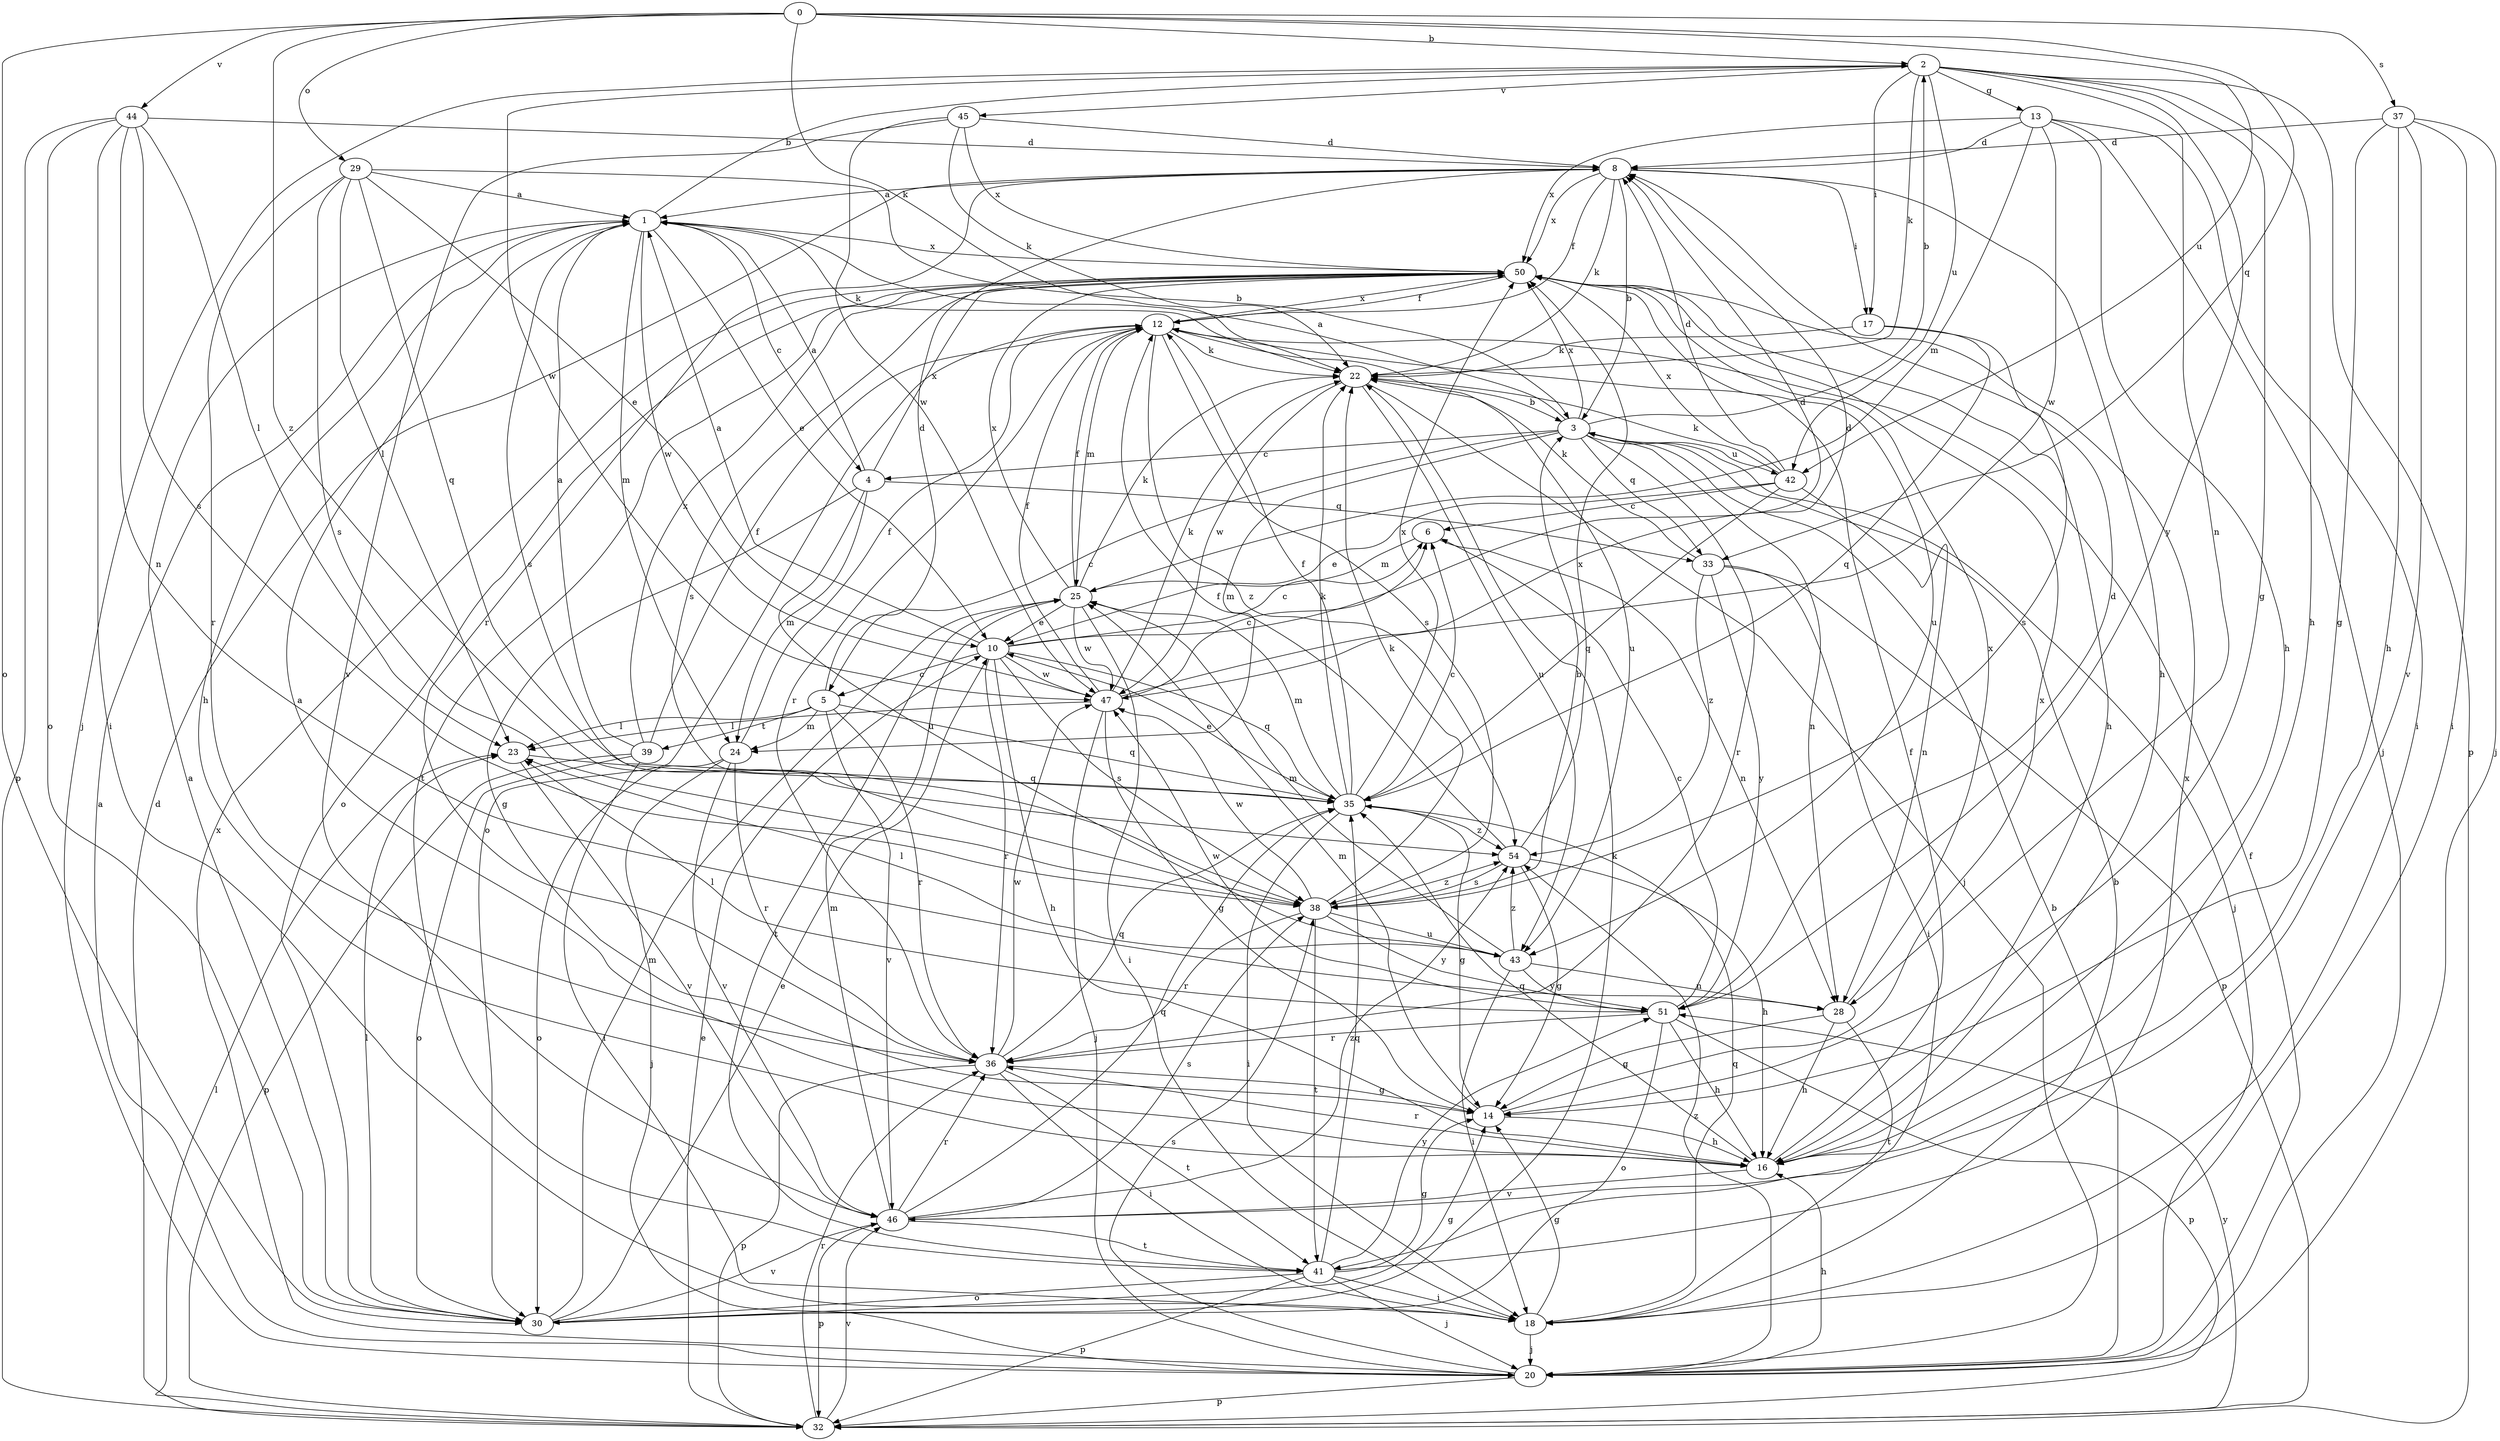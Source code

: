strict digraph  {
0;
1;
2;
3;
4;
5;
6;
8;
10;
12;
13;
14;
16;
17;
18;
20;
22;
23;
24;
25;
28;
29;
30;
32;
33;
35;
36;
37;
38;
39;
41;
42;
43;
44;
45;
46;
47;
50;
51;
54;
0 -> 2  [label=b];
0 -> 22  [label=k];
0 -> 29  [label=o];
0 -> 30  [label=o];
0 -> 33  [label=q];
0 -> 37  [label=s];
0 -> 42  [label=u];
0 -> 44  [label=v];
0 -> 54  [label=z];
1 -> 2  [label=b];
1 -> 4  [label=c];
1 -> 10  [label=e];
1 -> 16  [label=h];
1 -> 22  [label=k];
1 -> 24  [label=m];
1 -> 38  [label=s];
1 -> 47  [label=w];
1 -> 50  [label=x];
2 -> 13  [label=g];
2 -> 14  [label=g];
2 -> 16  [label=h];
2 -> 17  [label=i];
2 -> 20  [label=j];
2 -> 22  [label=k];
2 -> 28  [label=n];
2 -> 32  [label=p];
2 -> 42  [label=u];
2 -> 45  [label=v];
2 -> 47  [label=w];
2 -> 51  [label=y];
3 -> 1  [label=a];
3 -> 2  [label=b];
3 -> 4  [label=c];
3 -> 5  [label=c];
3 -> 20  [label=j];
3 -> 24  [label=m];
3 -> 28  [label=n];
3 -> 33  [label=q];
3 -> 36  [label=r];
3 -> 42  [label=u];
3 -> 50  [label=x];
4 -> 1  [label=a];
4 -> 14  [label=g];
4 -> 24  [label=m];
4 -> 33  [label=q];
4 -> 43  [label=u];
4 -> 50  [label=x];
5 -> 8  [label=d];
5 -> 23  [label=l];
5 -> 24  [label=m];
5 -> 35  [label=q];
5 -> 36  [label=r];
5 -> 39  [label=t];
5 -> 46  [label=v];
6 -> 25  [label=m];
6 -> 28  [label=n];
8 -> 1  [label=a];
8 -> 3  [label=b];
8 -> 12  [label=f];
8 -> 16  [label=h];
8 -> 17  [label=i];
8 -> 22  [label=k];
8 -> 36  [label=r];
8 -> 50  [label=x];
10 -> 1  [label=a];
10 -> 5  [label=c];
10 -> 6  [label=c];
10 -> 8  [label=d];
10 -> 16  [label=h];
10 -> 35  [label=q];
10 -> 36  [label=r];
10 -> 38  [label=s];
10 -> 47  [label=w];
12 -> 22  [label=k];
12 -> 25  [label=m];
12 -> 30  [label=o];
12 -> 36  [label=r];
12 -> 38  [label=s];
12 -> 43  [label=u];
12 -> 50  [label=x];
12 -> 54  [label=z];
13 -> 8  [label=d];
13 -> 16  [label=h];
13 -> 18  [label=i];
13 -> 20  [label=j];
13 -> 25  [label=m];
13 -> 47  [label=w];
13 -> 50  [label=x];
14 -> 16  [label=h];
14 -> 25  [label=m];
14 -> 50  [label=x];
16 -> 1  [label=a];
16 -> 12  [label=f];
16 -> 35  [label=q];
16 -> 36  [label=r];
16 -> 46  [label=v];
17 -> 22  [label=k];
17 -> 35  [label=q];
17 -> 38  [label=s];
18 -> 3  [label=b];
18 -> 14  [label=g];
18 -> 20  [label=j];
18 -> 35  [label=q];
20 -> 1  [label=a];
20 -> 3  [label=b];
20 -> 12  [label=f];
20 -> 16  [label=h];
20 -> 32  [label=p];
20 -> 38  [label=s];
20 -> 50  [label=x];
20 -> 54  [label=z];
22 -> 3  [label=b];
22 -> 20  [label=j];
22 -> 43  [label=u];
22 -> 47  [label=w];
23 -> 35  [label=q];
23 -> 46  [label=v];
24 -> 12  [label=f];
24 -> 20  [label=j];
24 -> 30  [label=o];
24 -> 36  [label=r];
24 -> 46  [label=v];
25 -> 10  [label=e];
25 -> 12  [label=f];
25 -> 18  [label=i];
25 -> 22  [label=k];
25 -> 41  [label=t];
25 -> 47  [label=w];
25 -> 50  [label=x];
28 -> 14  [label=g];
28 -> 16  [label=h];
28 -> 41  [label=t];
28 -> 50  [label=x];
29 -> 1  [label=a];
29 -> 3  [label=b];
29 -> 10  [label=e];
29 -> 23  [label=l];
29 -> 35  [label=q];
29 -> 36  [label=r];
29 -> 38  [label=s];
30 -> 1  [label=a];
30 -> 10  [label=e];
30 -> 14  [label=g];
30 -> 22  [label=k];
30 -> 23  [label=l];
30 -> 25  [label=m];
30 -> 46  [label=v];
32 -> 8  [label=d];
32 -> 10  [label=e];
32 -> 23  [label=l];
32 -> 36  [label=r];
32 -> 46  [label=v];
32 -> 51  [label=y];
33 -> 18  [label=i];
33 -> 22  [label=k];
33 -> 32  [label=p];
33 -> 51  [label=y];
33 -> 54  [label=z];
35 -> 6  [label=c];
35 -> 10  [label=e];
35 -> 12  [label=f];
35 -> 14  [label=g];
35 -> 18  [label=i];
35 -> 22  [label=k];
35 -> 25  [label=m];
35 -> 50  [label=x];
35 -> 54  [label=z];
36 -> 14  [label=g];
36 -> 18  [label=i];
36 -> 32  [label=p];
36 -> 35  [label=q];
36 -> 41  [label=t];
36 -> 47  [label=w];
37 -> 8  [label=d];
37 -> 14  [label=g];
37 -> 16  [label=h];
37 -> 18  [label=i];
37 -> 20  [label=j];
37 -> 46  [label=v];
38 -> 3  [label=b];
38 -> 22  [label=k];
38 -> 36  [label=r];
38 -> 41  [label=t];
38 -> 43  [label=u];
38 -> 47  [label=w];
38 -> 51  [label=y];
38 -> 54  [label=z];
39 -> 1  [label=a];
39 -> 12  [label=f];
39 -> 18  [label=i];
39 -> 30  [label=o];
39 -> 32  [label=p];
39 -> 50  [label=x];
41 -> 14  [label=g];
41 -> 18  [label=i];
41 -> 20  [label=j];
41 -> 30  [label=o];
41 -> 32  [label=p];
41 -> 35  [label=q];
41 -> 50  [label=x];
41 -> 51  [label=y];
42 -> 6  [label=c];
42 -> 8  [label=d];
42 -> 10  [label=e];
42 -> 22  [label=k];
42 -> 28  [label=n];
42 -> 35  [label=q];
42 -> 50  [label=x];
43 -> 18  [label=i];
43 -> 23  [label=l];
43 -> 25  [label=m];
43 -> 28  [label=n];
43 -> 51  [label=y];
43 -> 54  [label=z];
44 -> 8  [label=d];
44 -> 18  [label=i];
44 -> 23  [label=l];
44 -> 28  [label=n];
44 -> 30  [label=o];
44 -> 32  [label=p];
44 -> 38  [label=s];
45 -> 8  [label=d];
45 -> 22  [label=k];
45 -> 46  [label=v];
45 -> 47  [label=w];
45 -> 50  [label=x];
46 -> 25  [label=m];
46 -> 32  [label=p];
46 -> 35  [label=q];
46 -> 36  [label=r];
46 -> 38  [label=s];
46 -> 41  [label=t];
46 -> 54  [label=z];
47 -> 6  [label=c];
47 -> 8  [label=d];
47 -> 12  [label=f];
47 -> 14  [label=g];
47 -> 20  [label=j];
47 -> 22  [label=k];
47 -> 23  [label=l];
50 -> 12  [label=f];
50 -> 16  [label=h];
50 -> 30  [label=o];
50 -> 38  [label=s];
50 -> 41  [label=t];
50 -> 43  [label=u];
51 -> 6  [label=c];
51 -> 8  [label=d];
51 -> 16  [label=h];
51 -> 23  [label=l];
51 -> 30  [label=o];
51 -> 32  [label=p];
51 -> 36  [label=r];
51 -> 47  [label=w];
54 -> 12  [label=f];
54 -> 14  [label=g];
54 -> 16  [label=h];
54 -> 38  [label=s];
54 -> 50  [label=x];
}
